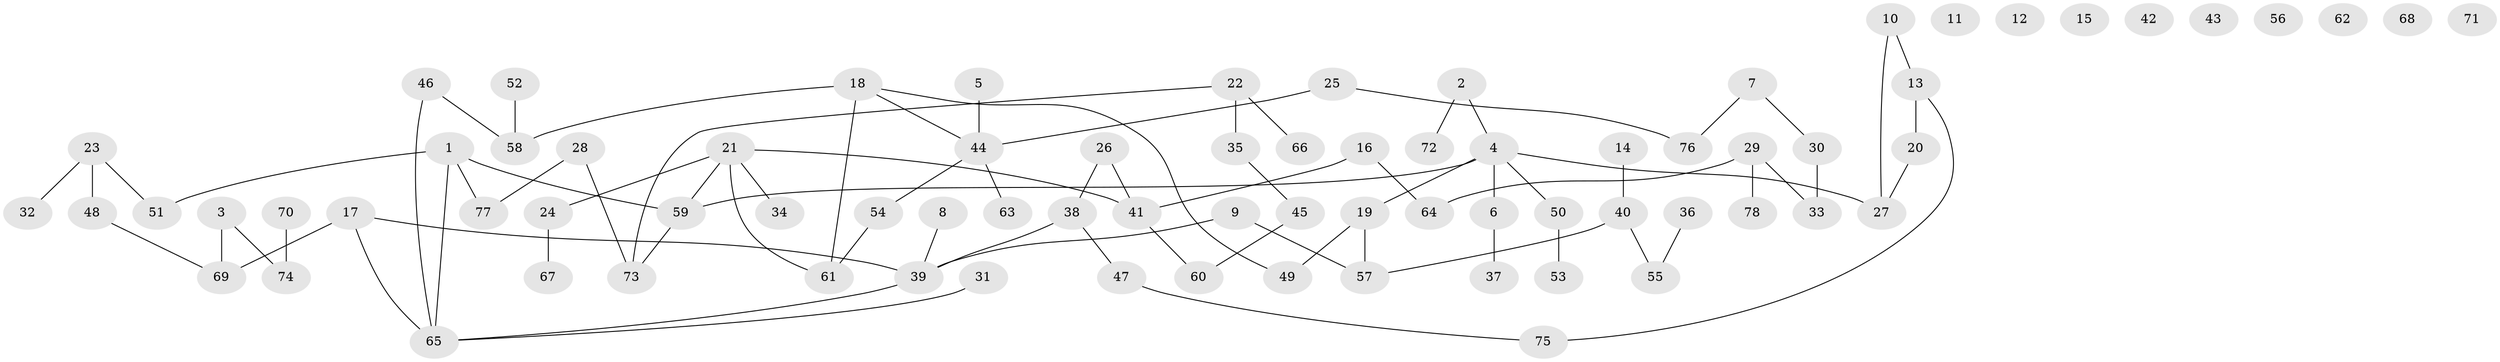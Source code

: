 // Generated by graph-tools (version 1.1) at 2025/13/03/09/25 04:13:09]
// undirected, 78 vertices, 80 edges
graph export_dot {
graph [start="1"]
  node [color=gray90,style=filled];
  1;
  2;
  3;
  4;
  5;
  6;
  7;
  8;
  9;
  10;
  11;
  12;
  13;
  14;
  15;
  16;
  17;
  18;
  19;
  20;
  21;
  22;
  23;
  24;
  25;
  26;
  27;
  28;
  29;
  30;
  31;
  32;
  33;
  34;
  35;
  36;
  37;
  38;
  39;
  40;
  41;
  42;
  43;
  44;
  45;
  46;
  47;
  48;
  49;
  50;
  51;
  52;
  53;
  54;
  55;
  56;
  57;
  58;
  59;
  60;
  61;
  62;
  63;
  64;
  65;
  66;
  67;
  68;
  69;
  70;
  71;
  72;
  73;
  74;
  75;
  76;
  77;
  78;
  1 -- 51;
  1 -- 59;
  1 -- 65;
  1 -- 77;
  2 -- 4;
  2 -- 72;
  3 -- 69;
  3 -- 74;
  4 -- 6;
  4 -- 19;
  4 -- 27;
  4 -- 50;
  4 -- 59;
  5 -- 44;
  6 -- 37;
  7 -- 30;
  7 -- 76;
  8 -- 39;
  9 -- 39;
  9 -- 57;
  10 -- 13;
  10 -- 27;
  13 -- 20;
  13 -- 75;
  14 -- 40;
  16 -- 41;
  16 -- 64;
  17 -- 39;
  17 -- 65;
  17 -- 69;
  18 -- 44;
  18 -- 49;
  18 -- 58;
  18 -- 61;
  19 -- 49;
  19 -- 57;
  20 -- 27;
  21 -- 24;
  21 -- 34;
  21 -- 41;
  21 -- 59;
  21 -- 61;
  22 -- 35;
  22 -- 66;
  22 -- 73;
  23 -- 32;
  23 -- 48;
  23 -- 51;
  24 -- 67;
  25 -- 44;
  25 -- 76;
  26 -- 38;
  26 -- 41;
  28 -- 73;
  28 -- 77;
  29 -- 33;
  29 -- 64;
  29 -- 78;
  30 -- 33;
  31 -- 65;
  35 -- 45;
  36 -- 55;
  38 -- 39;
  38 -- 47;
  39 -- 65;
  40 -- 55;
  40 -- 57;
  41 -- 60;
  44 -- 54;
  44 -- 63;
  45 -- 60;
  46 -- 58;
  46 -- 65;
  47 -- 75;
  48 -- 69;
  50 -- 53;
  52 -- 58;
  54 -- 61;
  59 -- 73;
  70 -- 74;
}
